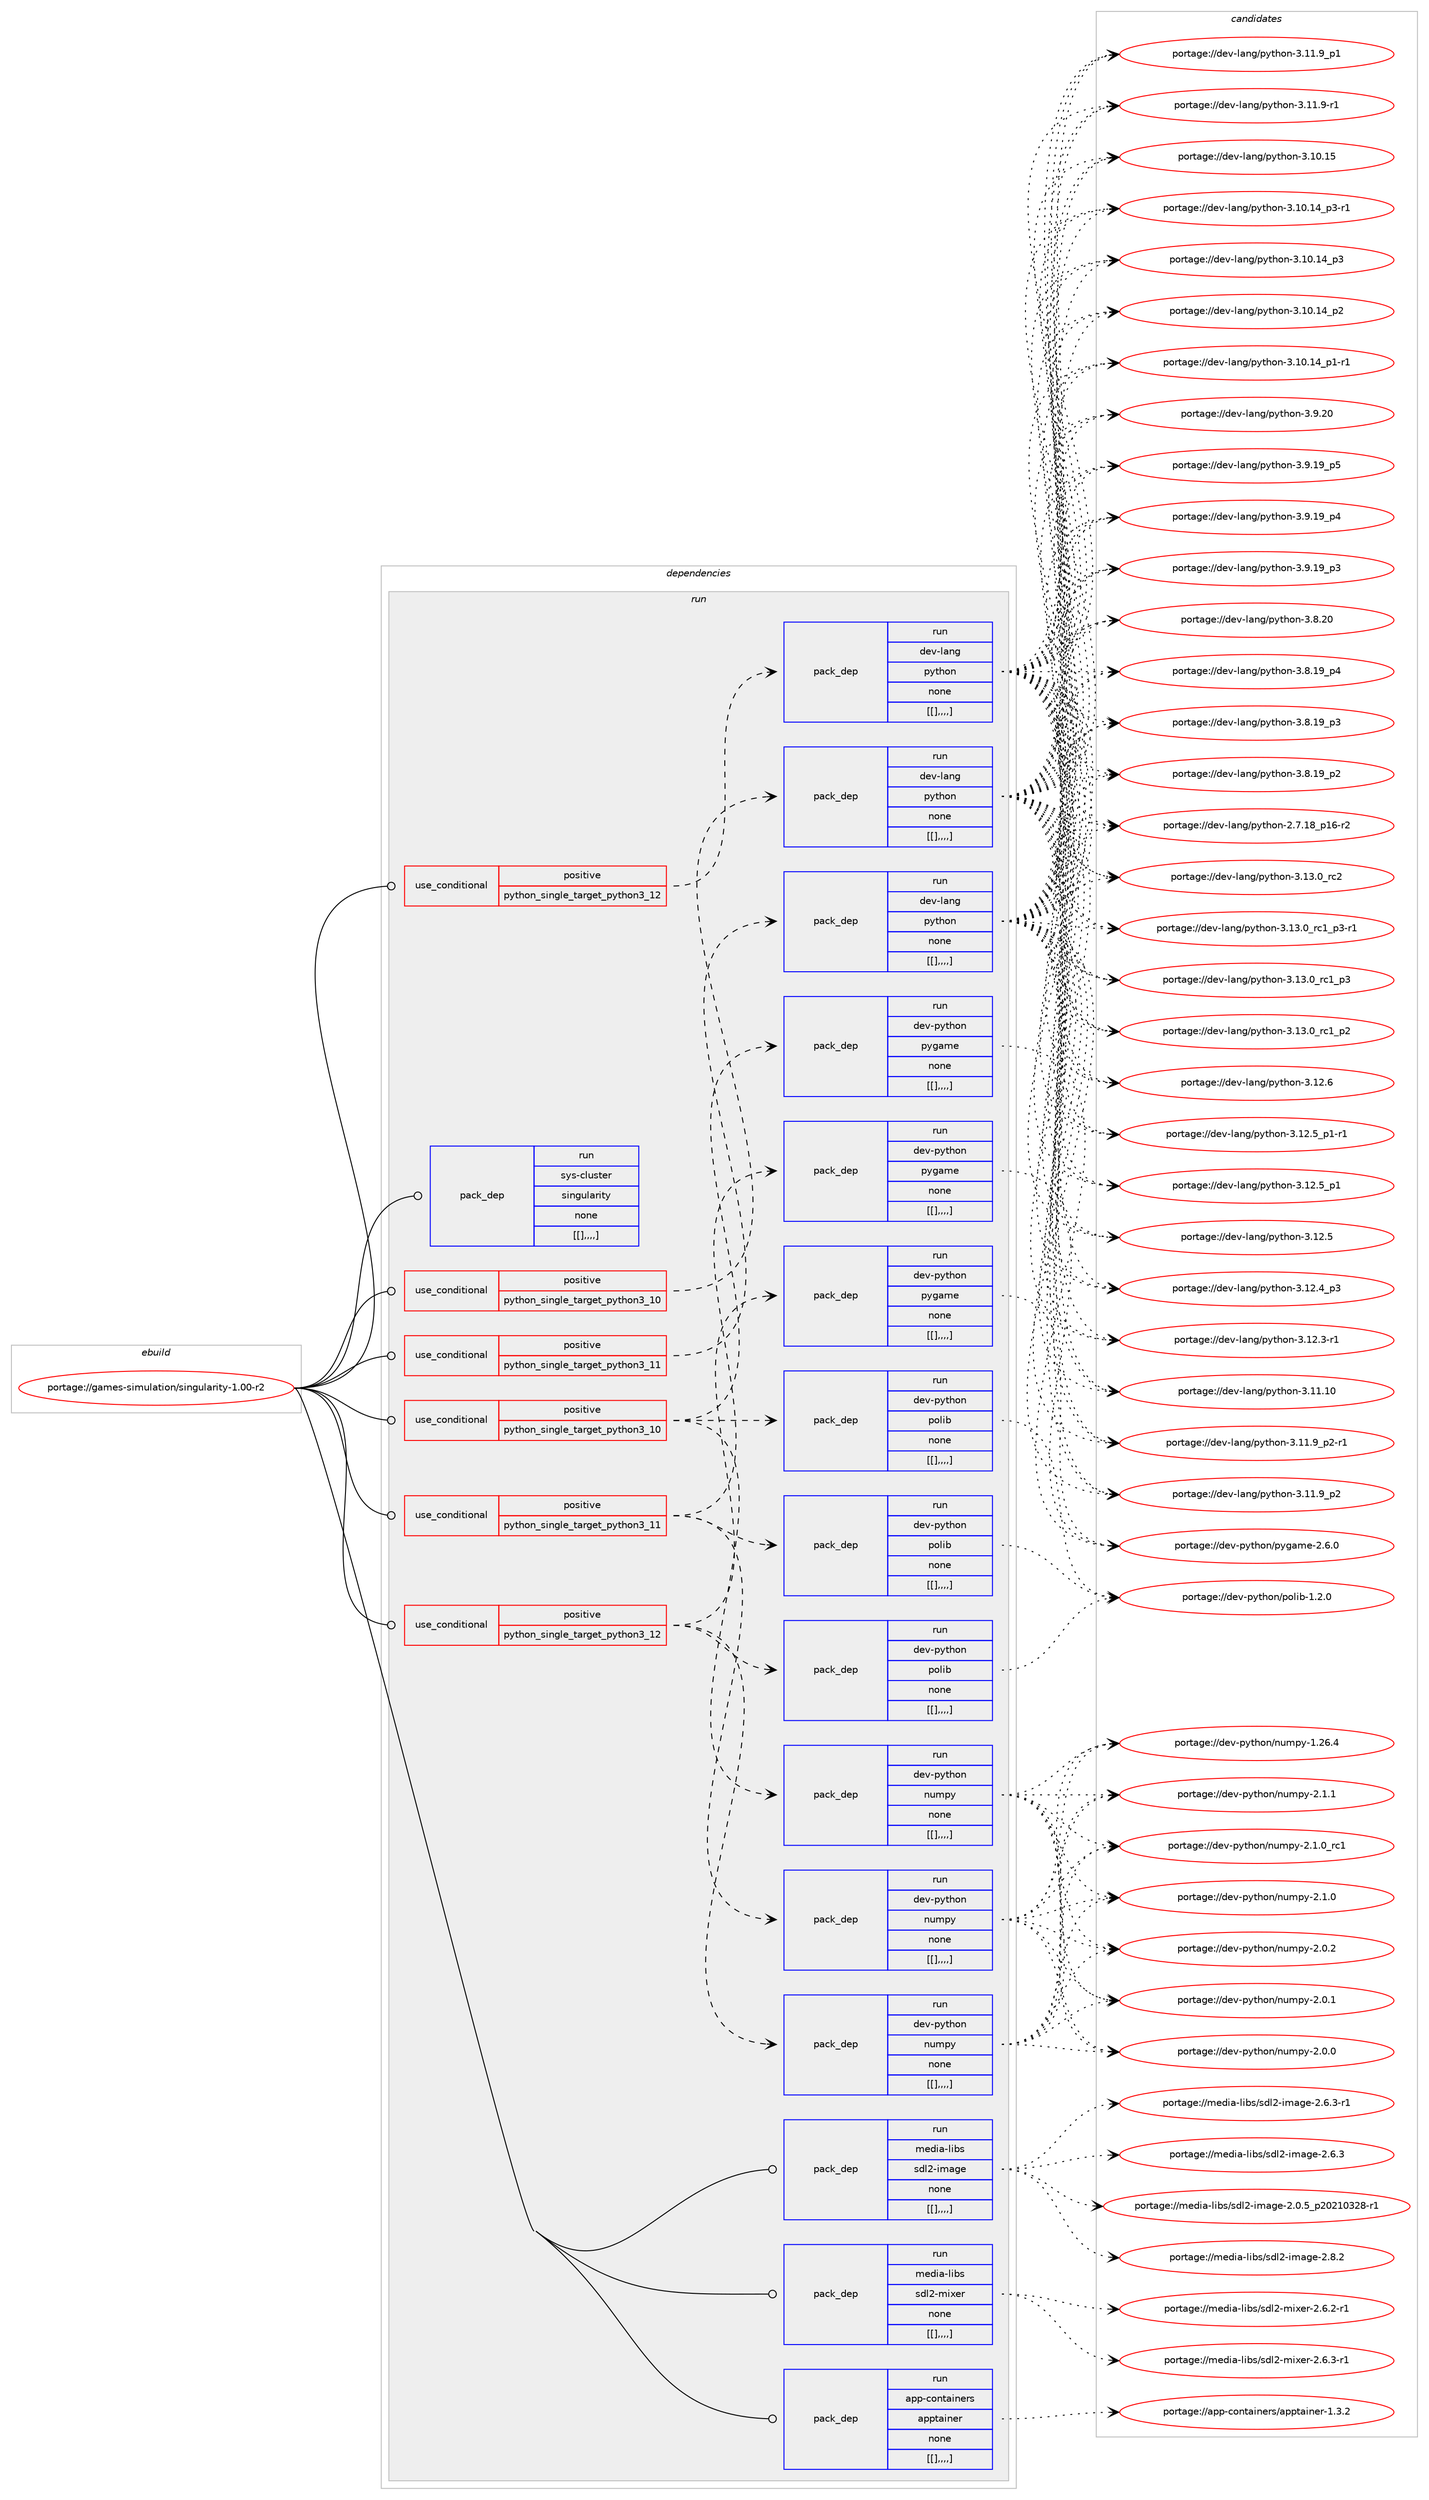 digraph prolog {

# *************
# Graph options
# *************

newrank=true;
concentrate=true;
compound=true;
graph [rankdir=LR,fontname=Helvetica,fontsize=10,ranksep=1.5];#, ranksep=2.5, nodesep=0.2];
edge  [arrowhead=vee];
node  [fontname=Helvetica,fontsize=10];

# **********
# The ebuild
# **********

subgraph cluster_leftcol {
color=gray;
label=<<i>ebuild</i>>;
id [label="portage://games-simulation/singularity-1.00-r2", color=red, width=4, href="../games-simulation/singularity-1.00-r2.svg"];
}

# ****************
# The dependencies
# ****************

subgraph cluster_midcol {
color=gray;
label=<<i>dependencies</i>>;
subgraph cluster_compile {
fillcolor="#eeeeee";
style=filled;
label=<<i>compile</i>>;
}
subgraph cluster_compileandrun {
fillcolor="#eeeeee";
style=filled;
label=<<i>compile and run</i>>;
}
subgraph cluster_run {
fillcolor="#eeeeee";
style=filled;
label=<<i>run</i>>;
subgraph cond66543 {
dependency237701 [label=<<TABLE BORDER="0" CELLBORDER="1" CELLSPACING="0" CELLPADDING="4"><TR><TD ROWSPAN="3" CELLPADDING="10">use_conditional</TD></TR><TR><TD>positive</TD></TR><TR><TD>python_single_target_python3_10</TD></TR></TABLE>>, shape=none, color=red];
subgraph pack169655 {
dependency237702 [label=<<TABLE BORDER="0" CELLBORDER="1" CELLSPACING="0" CELLPADDING="4" WIDTH="220"><TR><TD ROWSPAN="6" CELLPADDING="30">pack_dep</TD></TR><TR><TD WIDTH="110">run</TD></TR><TR><TD>dev-lang</TD></TR><TR><TD>python</TD></TR><TR><TD>none</TD></TR><TR><TD>[[],,,,]</TD></TR></TABLE>>, shape=none, color=blue];
}
dependency237701:e -> dependency237702:w [weight=20,style="dashed",arrowhead="vee"];
}
id:e -> dependency237701:w [weight=20,style="solid",arrowhead="odot"];
subgraph cond66544 {
dependency237703 [label=<<TABLE BORDER="0" CELLBORDER="1" CELLSPACING="0" CELLPADDING="4"><TR><TD ROWSPAN="3" CELLPADDING="10">use_conditional</TD></TR><TR><TD>positive</TD></TR><TR><TD>python_single_target_python3_10</TD></TR></TABLE>>, shape=none, color=red];
subgraph pack169656 {
dependency237704 [label=<<TABLE BORDER="0" CELLBORDER="1" CELLSPACING="0" CELLPADDING="4" WIDTH="220"><TR><TD ROWSPAN="6" CELLPADDING="30">pack_dep</TD></TR><TR><TD WIDTH="110">run</TD></TR><TR><TD>dev-python</TD></TR><TR><TD>numpy</TD></TR><TR><TD>none</TD></TR><TR><TD>[[],,,,]</TD></TR></TABLE>>, shape=none, color=blue];
}
dependency237703:e -> dependency237704:w [weight=20,style="dashed",arrowhead="vee"];
subgraph pack169657 {
dependency237705 [label=<<TABLE BORDER="0" CELLBORDER="1" CELLSPACING="0" CELLPADDING="4" WIDTH="220"><TR><TD ROWSPAN="6" CELLPADDING="30">pack_dep</TD></TR><TR><TD WIDTH="110">run</TD></TR><TR><TD>dev-python</TD></TR><TR><TD>polib</TD></TR><TR><TD>none</TD></TR><TR><TD>[[],,,,]</TD></TR></TABLE>>, shape=none, color=blue];
}
dependency237703:e -> dependency237705:w [weight=20,style="dashed",arrowhead="vee"];
subgraph pack169658 {
dependency237706 [label=<<TABLE BORDER="0" CELLBORDER="1" CELLSPACING="0" CELLPADDING="4" WIDTH="220"><TR><TD ROWSPAN="6" CELLPADDING="30">pack_dep</TD></TR><TR><TD WIDTH="110">run</TD></TR><TR><TD>dev-python</TD></TR><TR><TD>pygame</TD></TR><TR><TD>none</TD></TR><TR><TD>[[],,,,]</TD></TR></TABLE>>, shape=none, color=blue];
}
dependency237703:e -> dependency237706:w [weight=20,style="dashed",arrowhead="vee"];
}
id:e -> dependency237703:w [weight=20,style="solid",arrowhead="odot"];
subgraph cond66545 {
dependency237707 [label=<<TABLE BORDER="0" CELLBORDER="1" CELLSPACING="0" CELLPADDING="4"><TR><TD ROWSPAN="3" CELLPADDING="10">use_conditional</TD></TR><TR><TD>positive</TD></TR><TR><TD>python_single_target_python3_11</TD></TR></TABLE>>, shape=none, color=red];
subgraph pack169659 {
dependency237708 [label=<<TABLE BORDER="0" CELLBORDER="1" CELLSPACING="0" CELLPADDING="4" WIDTH="220"><TR><TD ROWSPAN="6" CELLPADDING="30">pack_dep</TD></TR><TR><TD WIDTH="110">run</TD></TR><TR><TD>dev-lang</TD></TR><TR><TD>python</TD></TR><TR><TD>none</TD></TR><TR><TD>[[],,,,]</TD></TR></TABLE>>, shape=none, color=blue];
}
dependency237707:e -> dependency237708:w [weight=20,style="dashed",arrowhead="vee"];
}
id:e -> dependency237707:w [weight=20,style="solid",arrowhead="odot"];
subgraph cond66546 {
dependency237709 [label=<<TABLE BORDER="0" CELLBORDER="1" CELLSPACING="0" CELLPADDING="4"><TR><TD ROWSPAN="3" CELLPADDING="10">use_conditional</TD></TR><TR><TD>positive</TD></TR><TR><TD>python_single_target_python3_11</TD></TR></TABLE>>, shape=none, color=red];
subgraph pack169660 {
dependency237710 [label=<<TABLE BORDER="0" CELLBORDER="1" CELLSPACING="0" CELLPADDING="4" WIDTH="220"><TR><TD ROWSPAN="6" CELLPADDING="30">pack_dep</TD></TR><TR><TD WIDTH="110">run</TD></TR><TR><TD>dev-python</TD></TR><TR><TD>numpy</TD></TR><TR><TD>none</TD></TR><TR><TD>[[],,,,]</TD></TR></TABLE>>, shape=none, color=blue];
}
dependency237709:e -> dependency237710:w [weight=20,style="dashed",arrowhead="vee"];
subgraph pack169661 {
dependency237711 [label=<<TABLE BORDER="0" CELLBORDER="1" CELLSPACING="0" CELLPADDING="4" WIDTH="220"><TR><TD ROWSPAN="6" CELLPADDING="30">pack_dep</TD></TR><TR><TD WIDTH="110">run</TD></TR><TR><TD>dev-python</TD></TR><TR><TD>polib</TD></TR><TR><TD>none</TD></TR><TR><TD>[[],,,,]</TD></TR></TABLE>>, shape=none, color=blue];
}
dependency237709:e -> dependency237711:w [weight=20,style="dashed",arrowhead="vee"];
subgraph pack169662 {
dependency237712 [label=<<TABLE BORDER="0" CELLBORDER="1" CELLSPACING="0" CELLPADDING="4" WIDTH="220"><TR><TD ROWSPAN="6" CELLPADDING="30">pack_dep</TD></TR><TR><TD WIDTH="110">run</TD></TR><TR><TD>dev-python</TD></TR><TR><TD>pygame</TD></TR><TR><TD>none</TD></TR><TR><TD>[[],,,,]</TD></TR></TABLE>>, shape=none, color=blue];
}
dependency237709:e -> dependency237712:w [weight=20,style="dashed",arrowhead="vee"];
}
id:e -> dependency237709:w [weight=20,style="solid",arrowhead="odot"];
subgraph cond66547 {
dependency237713 [label=<<TABLE BORDER="0" CELLBORDER="1" CELLSPACING="0" CELLPADDING="4"><TR><TD ROWSPAN="3" CELLPADDING="10">use_conditional</TD></TR><TR><TD>positive</TD></TR><TR><TD>python_single_target_python3_12</TD></TR></TABLE>>, shape=none, color=red];
subgraph pack169663 {
dependency237714 [label=<<TABLE BORDER="0" CELLBORDER="1" CELLSPACING="0" CELLPADDING="4" WIDTH="220"><TR><TD ROWSPAN="6" CELLPADDING="30">pack_dep</TD></TR><TR><TD WIDTH="110">run</TD></TR><TR><TD>dev-lang</TD></TR><TR><TD>python</TD></TR><TR><TD>none</TD></TR><TR><TD>[[],,,,]</TD></TR></TABLE>>, shape=none, color=blue];
}
dependency237713:e -> dependency237714:w [weight=20,style="dashed",arrowhead="vee"];
}
id:e -> dependency237713:w [weight=20,style="solid",arrowhead="odot"];
subgraph cond66548 {
dependency237715 [label=<<TABLE BORDER="0" CELLBORDER="1" CELLSPACING="0" CELLPADDING="4"><TR><TD ROWSPAN="3" CELLPADDING="10">use_conditional</TD></TR><TR><TD>positive</TD></TR><TR><TD>python_single_target_python3_12</TD></TR></TABLE>>, shape=none, color=red];
subgraph pack169664 {
dependency237716 [label=<<TABLE BORDER="0" CELLBORDER="1" CELLSPACING="0" CELLPADDING="4" WIDTH="220"><TR><TD ROWSPAN="6" CELLPADDING="30">pack_dep</TD></TR><TR><TD WIDTH="110">run</TD></TR><TR><TD>dev-python</TD></TR><TR><TD>numpy</TD></TR><TR><TD>none</TD></TR><TR><TD>[[],,,,]</TD></TR></TABLE>>, shape=none, color=blue];
}
dependency237715:e -> dependency237716:w [weight=20,style="dashed",arrowhead="vee"];
subgraph pack169665 {
dependency237717 [label=<<TABLE BORDER="0" CELLBORDER="1" CELLSPACING="0" CELLPADDING="4" WIDTH="220"><TR><TD ROWSPAN="6" CELLPADDING="30">pack_dep</TD></TR><TR><TD WIDTH="110">run</TD></TR><TR><TD>dev-python</TD></TR><TR><TD>polib</TD></TR><TR><TD>none</TD></TR><TR><TD>[[],,,,]</TD></TR></TABLE>>, shape=none, color=blue];
}
dependency237715:e -> dependency237717:w [weight=20,style="dashed",arrowhead="vee"];
subgraph pack169666 {
dependency237718 [label=<<TABLE BORDER="0" CELLBORDER="1" CELLSPACING="0" CELLPADDING="4" WIDTH="220"><TR><TD ROWSPAN="6" CELLPADDING="30">pack_dep</TD></TR><TR><TD WIDTH="110">run</TD></TR><TR><TD>dev-python</TD></TR><TR><TD>pygame</TD></TR><TR><TD>none</TD></TR><TR><TD>[[],,,,]</TD></TR></TABLE>>, shape=none, color=blue];
}
dependency237715:e -> dependency237718:w [weight=20,style="dashed",arrowhead="vee"];
}
id:e -> dependency237715:w [weight=20,style="solid",arrowhead="odot"];
subgraph pack169667 {
dependency237719 [label=<<TABLE BORDER="0" CELLBORDER="1" CELLSPACING="0" CELLPADDING="4" WIDTH="220"><TR><TD ROWSPAN="6" CELLPADDING="30">pack_dep</TD></TR><TR><TD WIDTH="110">run</TD></TR><TR><TD>media-libs</TD></TR><TR><TD>sdl2-image</TD></TR><TR><TD>none</TD></TR><TR><TD>[[],,,,]</TD></TR></TABLE>>, shape=none, color=blue];
}
id:e -> dependency237719:w [weight=20,style="solid",arrowhead="odot"];
subgraph pack169668 {
dependency237720 [label=<<TABLE BORDER="0" CELLBORDER="1" CELLSPACING="0" CELLPADDING="4" WIDTH="220"><TR><TD ROWSPAN="6" CELLPADDING="30">pack_dep</TD></TR><TR><TD WIDTH="110">run</TD></TR><TR><TD>media-libs</TD></TR><TR><TD>sdl2-mixer</TD></TR><TR><TD>none</TD></TR><TR><TD>[[],,,,]</TD></TR></TABLE>>, shape=none, color=blue];
}
id:e -> dependency237720:w [weight=20,style="solid",arrowhead="odot"];
subgraph pack169669 {
dependency237721 [label=<<TABLE BORDER="0" CELLBORDER="1" CELLSPACING="0" CELLPADDING="4" WIDTH="220"><TR><TD ROWSPAN="6" CELLPADDING="30">pack_dep</TD></TR><TR><TD WIDTH="110">run</TD></TR><TR><TD>app-containers</TD></TR><TR><TD>apptainer</TD></TR><TR><TD>none</TD></TR><TR><TD>[[],,,,]</TD></TR></TABLE>>, shape=none, color=blue];
}
id:e -> dependency237721:w [weight=20,style="solid",arrowhead="odot"];
subgraph pack169670 {
dependency237722 [label=<<TABLE BORDER="0" CELLBORDER="1" CELLSPACING="0" CELLPADDING="4" WIDTH="220"><TR><TD ROWSPAN="6" CELLPADDING="30">pack_dep</TD></TR><TR><TD WIDTH="110">run</TD></TR><TR><TD>sys-cluster</TD></TR><TR><TD>singularity</TD></TR><TR><TD>none</TD></TR><TR><TD>[[],,,,]</TD></TR></TABLE>>, shape=none, color=blue];
}
id:e -> dependency237722:w [weight=20,style="solid",arrowhead="odot"];
}
}

# **************
# The candidates
# **************

subgraph cluster_choices {
rank=same;
color=gray;
label=<<i>candidates</i>>;

subgraph choice169655 {
color=black;
nodesep=1;
choice10010111845108971101034711212111610411111045514649514648951149950 [label="portage://dev-lang/python-3.13.0_rc2", color=red, width=4,href="../dev-lang/python-3.13.0_rc2.svg"];
choice1001011184510897110103471121211161041111104551464951464895114994995112514511449 [label="portage://dev-lang/python-3.13.0_rc1_p3-r1", color=red, width=4,href="../dev-lang/python-3.13.0_rc1_p3-r1.svg"];
choice100101118451089711010347112121116104111110455146495146489511499499511251 [label="portage://dev-lang/python-3.13.0_rc1_p3", color=red, width=4,href="../dev-lang/python-3.13.0_rc1_p3.svg"];
choice100101118451089711010347112121116104111110455146495146489511499499511250 [label="portage://dev-lang/python-3.13.0_rc1_p2", color=red, width=4,href="../dev-lang/python-3.13.0_rc1_p2.svg"];
choice10010111845108971101034711212111610411111045514649504654 [label="portage://dev-lang/python-3.12.6", color=red, width=4,href="../dev-lang/python-3.12.6.svg"];
choice1001011184510897110103471121211161041111104551464950465395112494511449 [label="portage://dev-lang/python-3.12.5_p1-r1", color=red, width=4,href="../dev-lang/python-3.12.5_p1-r1.svg"];
choice100101118451089711010347112121116104111110455146495046539511249 [label="portage://dev-lang/python-3.12.5_p1", color=red, width=4,href="../dev-lang/python-3.12.5_p1.svg"];
choice10010111845108971101034711212111610411111045514649504653 [label="portage://dev-lang/python-3.12.5", color=red, width=4,href="../dev-lang/python-3.12.5.svg"];
choice100101118451089711010347112121116104111110455146495046529511251 [label="portage://dev-lang/python-3.12.4_p3", color=red, width=4,href="../dev-lang/python-3.12.4_p3.svg"];
choice100101118451089711010347112121116104111110455146495046514511449 [label="portage://dev-lang/python-3.12.3-r1", color=red, width=4,href="../dev-lang/python-3.12.3-r1.svg"];
choice1001011184510897110103471121211161041111104551464949464948 [label="portage://dev-lang/python-3.11.10", color=red, width=4,href="../dev-lang/python-3.11.10.svg"];
choice1001011184510897110103471121211161041111104551464949465795112504511449 [label="portage://dev-lang/python-3.11.9_p2-r1", color=red, width=4,href="../dev-lang/python-3.11.9_p2-r1.svg"];
choice100101118451089711010347112121116104111110455146494946579511250 [label="portage://dev-lang/python-3.11.9_p2", color=red, width=4,href="../dev-lang/python-3.11.9_p2.svg"];
choice100101118451089711010347112121116104111110455146494946579511249 [label="portage://dev-lang/python-3.11.9_p1", color=red, width=4,href="../dev-lang/python-3.11.9_p1.svg"];
choice100101118451089711010347112121116104111110455146494946574511449 [label="portage://dev-lang/python-3.11.9-r1", color=red, width=4,href="../dev-lang/python-3.11.9-r1.svg"];
choice1001011184510897110103471121211161041111104551464948464953 [label="portage://dev-lang/python-3.10.15", color=red, width=4,href="../dev-lang/python-3.10.15.svg"];
choice100101118451089711010347112121116104111110455146494846495295112514511449 [label="portage://dev-lang/python-3.10.14_p3-r1", color=red, width=4,href="../dev-lang/python-3.10.14_p3-r1.svg"];
choice10010111845108971101034711212111610411111045514649484649529511251 [label="portage://dev-lang/python-3.10.14_p3", color=red, width=4,href="../dev-lang/python-3.10.14_p3.svg"];
choice10010111845108971101034711212111610411111045514649484649529511250 [label="portage://dev-lang/python-3.10.14_p2", color=red, width=4,href="../dev-lang/python-3.10.14_p2.svg"];
choice100101118451089711010347112121116104111110455146494846495295112494511449 [label="portage://dev-lang/python-3.10.14_p1-r1", color=red, width=4,href="../dev-lang/python-3.10.14_p1-r1.svg"];
choice10010111845108971101034711212111610411111045514657465048 [label="portage://dev-lang/python-3.9.20", color=red, width=4,href="../dev-lang/python-3.9.20.svg"];
choice100101118451089711010347112121116104111110455146574649579511253 [label="portage://dev-lang/python-3.9.19_p5", color=red, width=4,href="../dev-lang/python-3.9.19_p5.svg"];
choice100101118451089711010347112121116104111110455146574649579511252 [label="portage://dev-lang/python-3.9.19_p4", color=red, width=4,href="../dev-lang/python-3.9.19_p4.svg"];
choice100101118451089711010347112121116104111110455146574649579511251 [label="portage://dev-lang/python-3.9.19_p3", color=red, width=4,href="../dev-lang/python-3.9.19_p3.svg"];
choice10010111845108971101034711212111610411111045514656465048 [label="portage://dev-lang/python-3.8.20", color=red, width=4,href="../dev-lang/python-3.8.20.svg"];
choice100101118451089711010347112121116104111110455146564649579511252 [label="portage://dev-lang/python-3.8.19_p4", color=red, width=4,href="../dev-lang/python-3.8.19_p4.svg"];
choice100101118451089711010347112121116104111110455146564649579511251 [label="portage://dev-lang/python-3.8.19_p3", color=red, width=4,href="../dev-lang/python-3.8.19_p3.svg"];
choice100101118451089711010347112121116104111110455146564649579511250 [label="portage://dev-lang/python-3.8.19_p2", color=red, width=4,href="../dev-lang/python-3.8.19_p2.svg"];
choice100101118451089711010347112121116104111110455046554649569511249544511450 [label="portage://dev-lang/python-2.7.18_p16-r2", color=red, width=4,href="../dev-lang/python-2.7.18_p16-r2.svg"];
dependency237702:e -> choice10010111845108971101034711212111610411111045514649514648951149950:w [style=dotted,weight="100"];
dependency237702:e -> choice1001011184510897110103471121211161041111104551464951464895114994995112514511449:w [style=dotted,weight="100"];
dependency237702:e -> choice100101118451089711010347112121116104111110455146495146489511499499511251:w [style=dotted,weight="100"];
dependency237702:e -> choice100101118451089711010347112121116104111110455146495146489511499499511250:w [style=dotted,weight="100"];
dependency237702:e -> choice10010111845108971101034711212111610411111045514649504654:w [style=dotted,weight="100"];
dependency237702:e -> choice1001011184510897110103471121211161041111104551464950465395112494511449:w [style=dotted,weight="100"];
dependency237702:e -> choice100101118451089711010347112121116104111110455146495046539511249:w [style=dotted,weight="100"];
dependency237702:e -> choice10010111845108971101034711212111610411111045514649504653:w [style=dotted,weight="100"];
dependency237702:e -> choice100101118451089711010347112121116104111110455146495046529511251:w [style=dotted,weight="100"];
dependency237702:e -> choice100101118451089711010347112121116104111110455146495046514511449:w [style=dotted,weight="100"];
dependency237702:e -> choice1001011184510897110103471121211161041111104551464949464948:w [style=dotted,weight="100"];
dependency237702:e -> choice1001011184510897110103471121211161041111104551464949465795112504511449:w [style=dotted,weight="100"];
dependency237702:e -> choice100101118451089711010347112121116104111110455146494946579511250:w [style=dotted,weight="100"];
dependency237702:e -> choice100101118451089711010347112121116104111110455146494946579511249:w [style=dotted,weight="100"];
dependency237702:e -> choice100101118451089711010347112121116104111110455146494946574511449:w [style=dotted,weight="100"];
dependency237702:e -> choice1001011184510897110103471121211161041111104551464948464953:w [style=dotted,weight="100"];
dependency237702:e -> choice100101118451089711010347112121116104111110455146494846495295112514511449:w [style=dotted,weight="100"];
dependency237702:e -> choice10010111845108971101034711212111610411111045514649484649529511251:w [style=dotted,weight="100"];
dependency237702:e -> choice10010111845108971101034711212111610411111045514649484649529511250:w [style=dotted,weight="100"];
dependency237702:e -> choice100101118451089711010347112121116104111110455146494846495295112494511449:w [style=dotted,weight="100"];
dependency237702:e -> choice10010111845108971101034711212111610411111045514657465048:w [style=dotted,weight="100"];
dependency237702:e -> choice100101118451089711010347112121116104111110455146574649579511253:w [style=dotted,weight="100"];
dependency237702:e -> choice100101118451089711010347112121116104111110455146574649579511252:w [style=dotted,weight="100"];
dependency237702:e -> choice100101118451089711010347112121116104111110455146574649579511251:w [style=dotted,weight="100"];
dependency237702:e -> choice10010111845108971101034711212111610411111045514656465048:w [style=dotted,weight="100"];
dependency237702:e -> choice100101118451089711010347112121116104111110455146564649579511252:w [style=dotted,weight="100"];
dependency237702:e -> choice100101118451089711010347112121116104111110455146564649579511251:w [style=dotted,weight="100"];
dependency237702:e -> choice100101118451089711010347112121116104111110455146564649579511250:w [style=dotted,weight="100"];
dependency237702:e -> choice100101118451089711010347112121116104111110455046554649569511249544511450:w [style=dotted,weight="100"];
}
subgraph choice169656 {
color=black;
nodesep=1;
choice1001011184511212111610411111047110117109112121455046494649 [label="portage://dev-python/numpy-2.1.1", color=red, width=4,href="../dev-python/numpy-2.1.1.svg"];
choice1001011184511212111610411111047110117109112121455046494648951149949 [label="portage://dev-python/numpy-2.1.0_rc1", color=red, width=4,href="../dev-python/numpy-2.1.0_rc1.svg"];
choice1001011184511212111610411111047110117109112121455046494648 [label="portage://dev-python/numpy-2.1.0", color=red, width=4,href="../dev-python/numpy-2.1.0.svg"];
choice1001011184511212111610411111047110117109112121455046484650 [label="portage://dev-python/numpy-2.0.2", color=red, width=4,href="../dev-python/numpy-2.0.2.svg"];
choice1001011184511212111610411111047110117109112121455046484649 [label="portage://dev-python/numpy-2.0.1", color=red, width=4,href="../dev-python/numpy-2.0.1.svg"];
choice1001011184511212111610411111047110117109112121455046484648 [label="portage://dev-python/numpy-2.0.0", color=red, width=4,href="../dev-python/numpy-2.0.0.svg"];
choice100101118451121211161041111104711011710911212145494650544652 [label="portage://dev-python/numpy-1.26.4", color=red, width=4,href="../dev-python/numpy-1.26.4.svg"];
dependency237704:e -> choice1001011184511212111610411111047110117109112121455046494649:w [style=dotted,weight="100"];
dependency237704:e -> choice1001011184511212111610411111047110117109112121455046494648951149949:w [style=dotted,weight="100"];
dependency237704:e -> choice1001011184511212111610411111047110117109112121455046494648:w [style=dotted,weight="100"];
dependency237704:e -> choice1001011184511212111610411111047110117109112121455046484650:w [style=dotted,weight="100"];
dependency237704:e -> choice1001011184511212111610411111047110117109112121455046484649:w [style=dotted,weight="100"];
dependency237704:e -> choice1001011184511212111610411111047110117109112121455046484648:w [style=dotted,weight="100"];
dependency237704:e -> choice100101118451121211161041111104711011710911212145494650544652:w [style=dotted,weight="100"];
}
subgraph choice169657 {
color=black;
nodesep=1;
choice100101118451121211161041111104711211110810598454946504648 [label="portage://dev-python/polib-1.2.0", color=red, width=4,href="../dev-python/polib-1.2.0.svg"];
dependency237705:e -> choice100101118451121211161041111104711211110810598454946504648:w [style=dotted,weight="100"];
}
subgraph choice169658 {
color=black;
nodesep=1;
choice100101118451121211161041111104711212110397109101455046544648 [label="portage://dev-python/pygame-2.6.0", color=red, width=4,href="../dev-python/pygame-2.6.0.svg"];
dependency237706:e -> choice100101118451121211161041111104711212110397109101455046544648:w [style=dotted,weight="100"];
}
subgraph choice169659 {
color=black;
nodesep=1;
choice10010111845108971101034711212111610411111045514649514648951149950 [label="portage://dev-lang/python-3.13.0_rc2", color=red, width=4,href="../dev-lang/python-3.13.0_rc2.svg"];
choice1001011184510897110103471121211161041111104551464951464895114994995112514511449 [label="portage://dev-lang/python-3.13.0_rc1_p3-r1", color=red, width=4,href="../dev-lang/python-3.13.0_rc1_p3-r1.svg"];
choice100101118451089711010347112121116104111110455146495146489511499499511251 [label="portage://dev-lang/python-3.13.0_rc1_p3", color=red, width=4,href="../dev-lang/python-3.13.0_rc1_p3.svg"];
choice100101118451089711010347112121116104111110455146495146489511499499511250 [label="portage://dev-lang/python-3.13.0_rc1_p2", color=red, width=4,href="../dev-lang/python-3.13.0_rc1_p2.svg"];
choice10010111845108971101034711212111610411111045514649504654 [label="portage://dev-lang/python-3.12.6", color=red, width=4,href="../dev-lang/python-3.12.6.svg"];
choice1001011184510897110103471121211161041111104551464950465395112494511449 [label="portage://dev-lang/python-3.12.5_p1-r1", color=red, width=4,href="../dev-lang/python-3.12.5_p1-r1.svg"];
choice100101118451089711010347112121116104111110455146495046539511249 [label="portage://dev-lang/python-3.12.5_p1", color=red, width=4,href="../dev-lang/python-3.12.5_p1.svg"];
choice10010111845108971101034711212111610411111045514649504653 [label="portage://dev-lang/python-3.12.5", color=red, width=4,href="../dev-lang/python-3.12.5.svg"];
choice100101118451089711010347112121116104111110455146495046529511251 [label="portage://dev-lang/python-3.12.4_p3", color=red, width=4,href="../dev-lang/python-3.12.4_p3.svg"];
choice100101118451089711010347112121116104111110455146495046514511449 [label="portage://dev-lang/python-3.12.3-r1", color=red, width=4,href="../dev-lang/python-3.12.3-r1.svg"];
choice1001011184510897110103471121211161041111104551464949464948 [label="portage://dev-lang/python-3.11.10", color=red, width=4,href="../dev-lang/python-3.11.10.svg"];
choice1001011184510897110103471121211161041111104551464949465795112504511449 [label="portage://dev-lang/python-3.11.9_p2-r1", color=red, width=4,href="../dev-lang/python-3.11.9_p2-r1.svg"];
choice100101118451089711010347112121116104111110455146494946579511250 [label="portage://dev-lang/python-3.11.9_p2", color=red, width=4,href="../dev-lang/python-3.11.9_p2.svg"];
choice100101118451089711010347112121116104111110455146494946579511249 [label="portage://dev-lang/python-3.11.9_p1", color=red, width=4,href="../dev-lang/python-3.11.9_p1.svg"];
choice100101118451089711010347112121116104111110455146494946574511449 [label="portage://dev-lang/python-3.11.9-r1", color=red, width=4,href="../dev-lang/python-3.11.9-r1.svg"];
choice1001011184510897110103471121211161041111104551464948464953 [label="portage://dev-lang/python-3.10.15", color=red, width=4,href="../dev-lang/python-3.10.15.svg"];
choice100101118451089711010347112121116104111110455146494846495295112514511449 [label="portage://dev-lang/python-3.10.14_p3-r1", color=red, width=4,href="../dev-lang/python-3.10.14_p3-r1.svg"];
choice10010111845108971101034711212111610411111045514649484649529511251 [label="portage://dev-lang/python-3.10.14_p3", color=red, width=4,href="../dev-lang/python-3.10.14_p3.svg"];
choice10010111845108971101034711212111610411111045514649484649529511250 [label="portage://dev-lang/python-3.10.14_p2", color=red, width=4,href="../dev-lang/python-3.10.14_p2.svg"];
choice100101118451089711010347112121116104111110455146494846495295112494511449 [label="portage://dev-lang/python-3.10.14_p1-r1", color=red, width=4,href="../dev-lang/python-3.10.14_p1-r1.svg"];
choice10010111845108971101034711212111610411111045514657465048 [label="portage://dev-lang/python-3.9.20", color=red, width=4,href="../dev-lang/python-3.9.20.svg"];
choice100101118451089711010347112121116104111110455146574649579511253 [label="portage://dev-lang/python-3.9.19_p5", color=red, width=4,href="../dev-lang/python-3.9.19_p5.svg"];
choice100101118451089711010347112121116104111110455146574649579511252 [label="portage://dev-lang/python-3.9.19_p4", color=red, width=4,href="../dev-lang/python-3.9.19_p4.svg"];
choice100101118451089711010347112121116104111110455146574649579511251 [label="portage://dev-lang/python-3.9.19_p3", color=red, width=4,href="../dev-lang/python-3.9.19_p3.svg"];
choice10010111845108971101034711212111610411111045514656465048 [label="portage://dev-lang/python-3.8.20", color=red, width=4,href="../dev-lang/python-3.8.20.svg"];
choice100101118451089711010347112121116104111110455146564649579511252 [label="portage://dev-lang/python-3.8.19_p4", color=red, width=4,href="../dev-lang/python-3.8.19_p4.svg"];
choice100101118451089711010347112121116104111110455146564649579511251 [label="portage://dev-lang/python-3.8.19_p3", color=red, width=4,href="../dev-lang/python-3.8.19_p3.svg"];
choice100101118451089711010347112121116104111110455146564649579511250 [label="portage://dev-lang/python-3.8.19_p2", color=red, width=4,href="../dev-lang/python-3.8.19_p2.svg"];
choice100101118451089711010347112121116104111110455046554649569511249544511450 [label="portage://dev-lang/python-2.7.18_p16-r2", color=red, width=4,href="../dev-lang/python-2.7.18_p16-r2.svg"];
dependency237708:e -> choice10010111845108971101034711212111610411111045514649514648951149950:w [style=dotted,weight="100"];
dependency237708:e -> choice1001011184510897110103471121211161041111104551464951464895114994995112514511449:w [style=dotted,weight="100"];
dependency237708:e -> choice100101118451089711010347112121116104111110455146495146489511499499511251:w [style=dotted,weight="100"];
dependency237708:e -> choice100101118451089711010347112121116104111110455146495146489511499499511250:w [style=dotted,weight="100"];
dependency237708:e -> choice10010111845108971101034711212111610411111045514649504654:w [style=dotted,weight="100"];
dependency237708:e -> choice1001011184510897110103471121211161041111104551464950465395112494511449:w [style=dotted,weight="100"];
dependency237708:e -> choice100101118451089711010347112121116104111110455146495046539511249:w [style=dotted,weight="100"];
dependency237708:e -> choice10010111845108971101034711212111610411111045514649504653:w [style=dotted,weight="100"];
dependency237708:e -> choice100101118451089711010347112121116104111110455146495046529511251:w [style=dotted,weight="100"];
dependency237708:e -> choice100101118451089711010347112121116104111110455146495046514511449:w [style=dotted,weight="100"];
dependency237708:e -> choice1001011184510897110103471121211161041111104551464949464948:w [style=dotted,weight="100"];
dependency237708:e -> choice1001011184510897110103471121211161041111104551464949465795112504511449:w [style=dotted,weight="100"];
dependency237708:e -> choice100101118451089711010347112121116104111110455146494946579511250:w [style=dotted,weight="100"];
dependency237708:e -> choice100101118451089711010347112121116104111110455146494946579511249:w [style=dotted,weight="100"];
dependency237708:e -> choice100101118451089711010347112121116104111110455146494946574511449:w [style=dotted,weight="100"];
dependency237708:e -> choice1001011184510897110103471121211161041111104551464948464953:w [style=dotted,weight="100"];
dependency237708:e -> choice100101118451089711010347112121116104111110455146494846495295112514511449:w [style=dotted,weight="100"];
dependency237708:e -> choice10010111845108971101034711212111610411111045514649484649529511251:w [style=dotted,weight="100"];
dependency237708:e -> choice10010111845108971101034711212111610411111045514649484649529511250:w [style=dotted,weight="100"];
dependency237708:e -> choice100101118451089711010347112121116104111110455146494846495295112494511449:w [style=dotted,weight="100"];
dependency237708:e -> choice10010111845108971101034711212111610411111045514657465048:w [style=dotted,weight="100"];
dependency237708:e -> choice100101118451089711010347112121116104111110455146574649579511253:w [style=dotted,weight="100"];
dependency237708:e -> choice100101118451089711010347112121116104111110455146574649579511252:w [style=dotted,weight="100"];
dependency237708:e -> choice100101118451089711010347112121116104111110455146574649579511251:w [style=dotted,weight="100"];
dependency237708:e -> choice10010111845108971101034711212111610411111045514656465048:w [style=dotted,weight="100"];
dependency237708:e -> choice100101118451089711010347112121116104111110455146564649579511252:w [style=dotted,weight="100"];
dependency237708:e -> choice100101118451089711010347112121116104111110455146564649579511251:w [style=dotted,weight="100"];
dependency237708:e -> choice100101118451089711010347112121116104111110455146564649579511250:w [style=dotted,weight="100"];
dependency237708:e -> choice100101118451089711010347112121116104111110455046554649569511249544511450:w [style=dotted,weight="100"];
}
subgraph choice169660 {
color=black;
nodesep=1;
choice1001011184511212111610411111047110117109112121455046494649 [label="portage://dev-python/numpy-2.1.1", color=red, width=4,href="../dev-python/numpy-2.1.1.svg"];
choice1001011184511212111610411111047110117109112121455046494648951149949 [label="portage://dev-python/numpy-2.1.0_rc1", color=red, width=4,href="../dev-python/numpy-2.1.0_rc1.svg"];
choice1001011184511212111610411111047110117109112121455046494648 [label="portage://dev-python/numpy-2.1.0", color=red, width=4,href="../dev-python/numpy-2.1.0.svg"];
choice1001011184511212111610411111047110117109112121455046484650 [label="portage://dev-python/numpy-2.0.2", color=red, width=4,href="../dev-python/numpy-2.0.2.svg"];
choice1001011184511212111610411111047110117109112121455046484649 [label="portage://dev-python/numpy-2.0.1", color=red, width=4,href="../dev-python/numpy-2.0.1.svg"];
choice1001011184511212111610411111047110117109112121455046484648 [label="portage://dev-python/numpy-2.0.0", color=red, width=4,href="../dev-python/numpy-2.0.0.svg"];
choice100101118451121211161041111104711011710911212145494650544652 [label="portage://dev-python/numpy-1.26.4", color=red, width=4,href="../dev-python/numpy-1.26.4.svg"];
dependency237710:e -> choice1001011184511212111610411111047110117109112121455046494649:w [style=dotted,weight="100"];
dependency237710:e -> choice1001011184511212111610411111047110117109112121455046494648951149949:w [style=dotted,weight="100"];
dependency237710:e -> choice1001011184511212111610411111047110117109112121455046494648:w [style=dotted,weight="100"];
dependency237710:e -> choice1001011184511212111610411111047110117109112121455046484650:w [style=dotted,weight="100"];
dependency237710:e -> choice1001011184511212111610411111047110117109112121455046484649:w [style=dotted,weight="100"];
dependency237710:e -> choice1001011184511212111610411111047110117109112121455046484648:w [style=dotted,weight="100"];
dependency237710:e -> choice100101118451121211161041111104711011710911212145494650544652:w [style=dotted,weight="100"];
}
subgraph choice169661 {
color=black;
nodesep=1;
choice100101118451121211161041111104711211110810598454946504648 [label="portage://dev-python/polib-1.2.0", color=red, width=4,href="../dev-python/polib-1.2.0.svg"];
dependency237711:e -> choice100101118451121211161041111104711211110810598454946504648:w [style=dotted,weight="100"];
}
subgraph choice169662 {
color=black;
nodesep=1;
choice100101118451121211161041111104711212110397109101455046544648 [label="portage://dev-python/pygame-2.6.0", color=red, width=4,href="../dev-python/pygame-2.6.0.svg"];
dependency237712:e -> choice100101118451121211161041111104711212110397109101455046544648:w [style=dotted,weight="100"];
}
subgraph choice169663 {
color=black;
nodesep=1;
choice10010111845108971101034711212111610411111045514649514648951149950 [label="portage://dev-lang/python-3.13.0_rc2", color=red, width=4,href="../dev-lang/python-3.13.0_rc2.svg"];
choice1001011184510897110103471121211161041111104551464951464895114994995112514511449 [label="portage://dev-lang/python-3.13.0_rc1_p3-r1", color=red, width=4,href="../dev-lang/python-3.13.0_rc1_p3-r1.svg"];
choice100101118451089711010347112121116104111110455146495146489511499499511251 [label="portage://dev-lang/python-3.13.0_rc1_p3", color=red, width=4,href="../dev-lang/python-3.13.0_rc1_p3.svg"];
choice100101118451089711010347112121116104111110455146495146489511499499511250 [label="portage://dev-lang/python-3.13.0_rc1_p2", color=red, width=4,href="../dev-lang/python-3.13.0_rc1_p2.svg"];
choice10010111845108971101034711212111610411111045514649504654 [label="portage://dev-lang/python-3.12.6", color=red, width=4,href="../dev-lang/python-3.12.6.svg"];
choice1001011184510897110103471121211161041111104551464950465395112494511449 [label="portage://dev-lang/python-3.12.5_p1-r1", color=red, width=4,href="../dev-lang/python-3.12.5_p1-r1.svg"];
choice100101118451089711010347112121116104111110455146495046539511249 [label="portage://dev-lang/python-3.12.5_p1", color=red, width=4,href="../dev-lang/python-3.12.5_p1.svg"];
choice10010111845108971101034711212111610411111045514649504653 [label="portage://dev-lang/python-3.12.5", color=red, width=4,href="../dev-lang/python-3.12.5.svg"];
choice100101118451089711010347112121116104111110455146495046529511251 [label="portage://dev-lang/python-3.12.4_p3", color=red, width=4,href="../dev-lang/python-3.12.4_p3.svg"];
choice100101118451089711010347112121116104111110455146495046514511449 [label="portage://dev-lang/python-3.12.3-r1", color=red, width=4,href="../dev-lang/python-3.12.3-r1.svg"];
choice1001011184510897110103471121211161041111104551464949464948 [label="portage://dev-lang/python-3.11.10", color=red, width=4,href="../dev-lang/python-3.11.10.svg"];
choice1001011184510897110103471121211161041111104551464949465795112504511449 [label="portage://dev-lang/python-3.11.9_p2-r1", color=red, width=4,href="../dev-lang/python-3.11.9_p2-r1.svg"];
choice100101118451089711010347112121116104111110455146494946579511250 [label="portage://dev-lang/python-3.11.9_p2", color=red, width=4,href="../dev-lang/python-3.11.9_p2.svg"];
choice100101118451089711010347112121116104111110455146494946579511249 [label="portage://dev-lang/python-3.11.9_p1", color=red, width=4,href="../dev-lang/python-3.11.9_p1.svg"];
choice100101118451089711010347112121116104111110455146494946574511449 [label="portage://dev-lang/python-3.11.9-r1", color=red, width=4,href="../dev-lang/python-3.11.9-r1.svg"];
choice1001011184510897110103471121211161041111104551464948464953 [label="portage://dev-lang/python-3.10.15", color=red, width=4,href="../dev-lang/python-3.10.15.svg"];
choice100101118451089711010347112121116104111110455146494846495295112514511449 [label="portage://dev-lang/python-3.10.14_p3-r1", color=red, width=4,href="../dev-lang/python-3.10.14_p3-r1.svg"];
choice10010111845108971101034711212111610411111045514649484649529511251 [label="portage://dev-lang/python-3.10.14_p3", color=red, width=4,href="../dev-lang/python-3.10.14_p3.svg"];
choice10010111845108971101034711212111610411111045514649484649529511250 [label="portage://dev-lang/python-3.10.14_p2", color=red, width=4,href="../dev-lang/python-3.10.14_p2.svg"];
choice100101118451089711010347112121116104111110455146494846495295112494511449 [label="portage://dev-lang/python-3.10.14_p1-r1", color=red, width=4,href="../dev-lang/python-3.10.14_p1-r1.svg"];
choice10010111845108971101034711212111610411111045514657465048 [label="portage://dev-lang/python-3.9.20", color=red, width=4,href="../dev-lang/python-3.9.20.svg"];
choice100101118451089711010347112121116104111110455146574649579511253 [label="portage://dev-lang/python-3.9.19_p5", color=red, width=4,href="../dev-lang/python-3.9.19_p5.svg"];
choice100101118451089711010347112121116104111110455146574649579511252 [label="portage://dev-lang/python-3.9.19_p4", color=red, width=4,href="../dev-lang/python-3.9.19_p4.svg"];
choice100101118451089711010347112121116104111110455146574649579511251 [label="portage://dev-lang/python-3.9.19_p3", color=red, width=4,href="../dev-lang/python-3.9.19_p3.svg"];
choice10010111845108971101034711212111610411111045514656465048 [label="portage://dev-lang/python-3.8.20", color=red, width=4,href="../dev-lang/python-3.8.20.svg"];
choice100101118451089711010347112121116104111110455146564649579511252 [label="portage://dev-lang/python-3.8.19_p4", color=red, width=4,href="../dev-lang/python-3.8.19_p4.svg"];
choice100101118451089711010347112121116104111110455146564649579511251 [label="portage://dev-lang/python-3.8.19_p3", color=red, width=4,href="../dev-lang/python-3.8.19_p3.svg"];
choice100101118451089711010347112121116104111110455146564649579511250 [label="portage://dev-lang/python-3.8.19_p2", color=red, width=4,href="../dev-lang/python-3.8.19_p2.svg"];
choice100101118451089711010347112121116104111110455046554649569511249544511450 [label="portage://dev-lang/python-2.7.18_p16-r2", color=red, width=4,href="../dev-lang/python-2.7.18_p16-r2.svg"];
dependency237714:e -> choice10010111845108971101034711212111610411111045514649514648951149950:w [style=dotted,weight="100"];
dependency237714:e -> choice1001011184510897110103471121211161041111104551464951464895114994995112514511449:w [style=dotted,weight="100"];
dependency237714:e -> choice100101118451089711010347112121116104111110455146495146489511499499511251:w [style=dotted,weight="100"];
dependency237714:e -> choice100101118451089711010347112121116104111110455146495146489511499499511250:w [style=dotted,weight="100"];
dependency237714:e -> choice10010111845108971101034711212111610411111045514649504654:w [style=dotted,weight="100"];
dependency237714:e -> choice1001011184510897110103471121211161041111104551464950465395112494511449:w [style=dotted,weight="100"];
dependency237714:e -> choice100101118451089711010347112121116104111110455146495046539511249:w [style=dotted,weight="100"];
dependency237714:e -> choice10010111845108971101034711212111610411111045514649504653:w [style=dotted,weight="100"];
dependency237714:e -> choice100101118451089711010347112121116104111110455146495046529511251:w [style=dotted,weight="100"];
dependency237714:e -> choice100101118451089711010347112121116104111110455146495046514511449:w [style=dotted,weight="100"];
dependency237714:e -> choice1001011184510897110103471121211161041111104551464949464948:w [style=dotted,weight="100"];
dependency237714:e -> choice1001011184510897110103471121211161041111104551464949465795112504511449:w [style=dotted,weight="100"];
dependency237714:e -> choice100101118451089711010347112121116104111110455146494946579511250:w [style=dotted,weight="100"];
dependency237714:e -> choice100101118451089711010347112121116104111110455146494946579511249:w [style=dotted,weight="100"];
dependency237714:e -> choice100101118451089711010347112121116104111110455146494946574511449:w [style=dotted,weight="100"];
dependency237714:e -> choice1001011184510897110103471121211161041111104551464948464953:w [style=dotted,weight="100"];
dependency237714:e -> choice100101118451089711010347112121116104111110455146494846495295112514511449:w [style=dotted,weight="100"];
dependency237714:e -> choice10010111845108971101034711212111610411111045514649484649529511251:w [style=dotted,weight="100"];
dependency237714:e -> choice10010111845108971101034711212111610411111045514649484649529511250:w [style=dotted,weight="100"];
dependency237714:e -> choice100101118451089711010347112121116104111110455146494846495295112494511449:w [style=dotted,weight="100"];
dependency237714:e -> choice10010111845108971101034711212111610411111045514657465048:w [style=dotted,weight="100"];
dependency237714:e -> choice100101118451089711010347112121116104111110455146574649579511253:w [style=dotted,weight="100"];
dependency237714:e -> choice100101118451089711010347112121116104111110455146574649579511252:w [style=dotted,weight="100"];
dependency237714:e -> choice100101118451089711010347112121116104111110455146574649579511251:w [style=dotted,weight="100"];
dependency237714:e -> choice10010111845108971101034711212111610411111045514656465048:w [style=dotted,weight="100"];
dependency237714:e -> choice100101118451089711010347112121116104111110455146564649579511252:w [style=dotted,weight="100"];
dependency237714:e -> choice100101118451089711010347112121116104111110455146564649579511251:w [style=dotted,weight="100"];
dependency237714:e -> choice100101118451089711010347112121116104111110455146564649579511250:w [style=dotted,weight="100"];
dependency237714:e -> choice100101118451089711010347112121116104111110455046554649569511249544511450:w [style=dotted,weight="100"];
}
subgraph choice169664 {
color=black;
nodesep=1;
choice1001011184511212111610411111047110117109112121455046494649 [label="portage://dev-python/numpy-2.1.1", color=red, width=4,href="../dev-python/numpy-2.1.1.svg"];
choice1001011184511212111610411111047110117109112121455046494648951149949 [label="portage://dev-python/numpy-2.1.0_rc1", color=red, width=4,href="../dev-python/numpy-2.1.0_rc1.svg"];
choice1001011184511212111610411111047110117109112121455046494648 [label="portage://dev-python/numpy-2.1.0", color=red, width=4,href="../dev-python/numpy-2.1.0.svg"];
choice1001011184511212111610411111047110117109112121455046484650 [label="portage://dev-python/numpy-2.0.2", color=red, width=4,href="../dev-python/numpy-2.0.2.svg"];
choice1001011184511212111610411111047110117109112121455046484649 [label="portage://dev-python/numpy-2.0.1", color=red, width=4,href="../dev-python/numpy-2.0.1.svg"];
choice1001011184511212111610411111047110117109112121455046484648 [label="portage://dev-python/numpy-2.0.0", color=red, width=4,href="../dev-python/numpy-2.0.0.svg"];
choice100101118451121211161041111104711011710911212145494650544652 [label="portage://dev-python/numpy-1.26.4", color=red, width=4,href="../dev-python/numpy-1.26.4.svg"];
dependency237716:e -> choice1001011184511212111610411111047110117109112121455046494649:w [style=dotted,weight="100"];
dependency237716:e -> choice1001011184511212111610411111047110117109112121455046494648951149949:w [style=dotted,weight="100"];
dependency237716:e -> choice1001011184511212111610411111047110117109112121455046494648:w [style=dotted,weight="100"];
dependency237716:e -> choice1001011184511212111610411111047110117109112121455046484650:w [style=dotted,weight="100"];
dependency237716:e -> choice1001011184511212111610411111047110117109112121455046484649:w [style=dotted,weight="100"];
dependency237716:e -> choice1001011184511212111610411111047110117109112121455046484648:w [style=dotted,weight="100"];
dependency237716:e -> choice100101118451121211161041111104711011710911212145494650544652:w [style=dotted,weight="100"];
}
subgraph choice169665 {
color=black;
nodesep=1;
choice100101118451121211161041111104711211110810598454946504648 [label="portage://dev-python/polib-1.2.0", color=red, width=4,href="../dev-python/polib-1.2.0.svg"];
dependency237717:e -> choice100101118451121211161041111104711211110810598454946504648:w [style=dotted,weight="100"];
}
subgraph choice169666 {
color=black;
nodesep=1;
choice100101118451121211161041111104711212110397109101455046544648 [label="portage://dev-python/pygame-2.6.0", color=red, width=4,href="../dev-python/pygame-2.6.0.svg"];
dependency237718:e -> choice100101118451121211161041111104711212110397109101455046544648:w [style=dotted,weight="100"];
}
subgraph choice169667 {
color=black;
nodesep=1;
choice10910110010597451081059811547115100108504510510997103101455046564650 [label="portage://media-libs/sdl2-image-2.8.2", color=red, width=4,href="../media-libs/sdl2-image-2.8.2.svg"];
choice109101100105974510810598115471151001085045105109971031014550465446514511449 [label="portage://media-libs/sdl2-image-2.6.3-r1", color=red, width=4,href="../media-libs/sdl2-image-2.6.3-r1.svg"];
choice10910110010597451081059811547115100108504510510997103101455046544651 [label="portage://media-libs/sdl2-image-2.6.3", color=red, width=4,href="../media-libs/sdl2-image-2.6.3.svg"];
choice109101100105974510810598115471151001085045105109971031014550464846539511250485049485150564511449 [label="portage://media-libs/sdl2-image-2.0.5_p20210328-r1", color=red, width=4,href="../media-libs/sdl2-image-2.0.5_p20210328-r1.svg"];
dependency237719:e -> choice10910110010597451081059811547115100108504510510997103101455046564650:w [style=dotted,weight="100"];
dependency237719:e -> choice109101100105974510810598115471151001085045105109971031014550465446514511449:w [style=dotted,weight="100"];
dependency237719:e -> choice10910110010597451081059811547115100108504510510997103101455046544651:w [style=dotted,weight="100"];
dependency237719:e -> choice109101100105974510810598115471151001085045105109971031014550464846539511250485049485150564511449:w [style=dotted,weight="100"];
}
subgraph choice169668 {
color=black;
nodesep=1;
choice1091011001059745108105981154711510010850451091051201011144550465446514511449 [label="portage://media-libs/sdl2-mixer-2.6.3-r1", color=red, width=4,href="../media-libs/sdl2-mixer-2.6.3-r1.svg"];
choice1091011001059745108105981154711510010850451091051201011144550465446504511449 [label="portage://media-libs/sdl2-mixer-2.6.2-r1", color=red, width=4,href="../media-libs/sdl2-mixer-2.6.2-r1.svg"];
dependency237720:e -> choice1091011001059745108105981154711510010850451091051201011144550465446514511449:w [style=dotted,weight="100"];
dependency237720:e -> choice1091011001059745108105981154711510010850451091051201011144550465446504511449:w [style=dotted,weight="100"];
}
subgraph choice169669 {
color=black;
nodesep=1;
choice97112112459911111011697105110101114115479711211211697105110101114454946514650 [label="portage://app-containers/apptainer-1.3.2", color=red, width=4,href="../app-containers/apptainer-1.3.2.svg"];
dependency237721:e -> choice97112112459911111011697105110101114115479711211211697105110101114454946514650:w [style=dotted,weight="100"];
}
subgraph choice169670 {
color=black;
nodesep=1;
}
}

}
